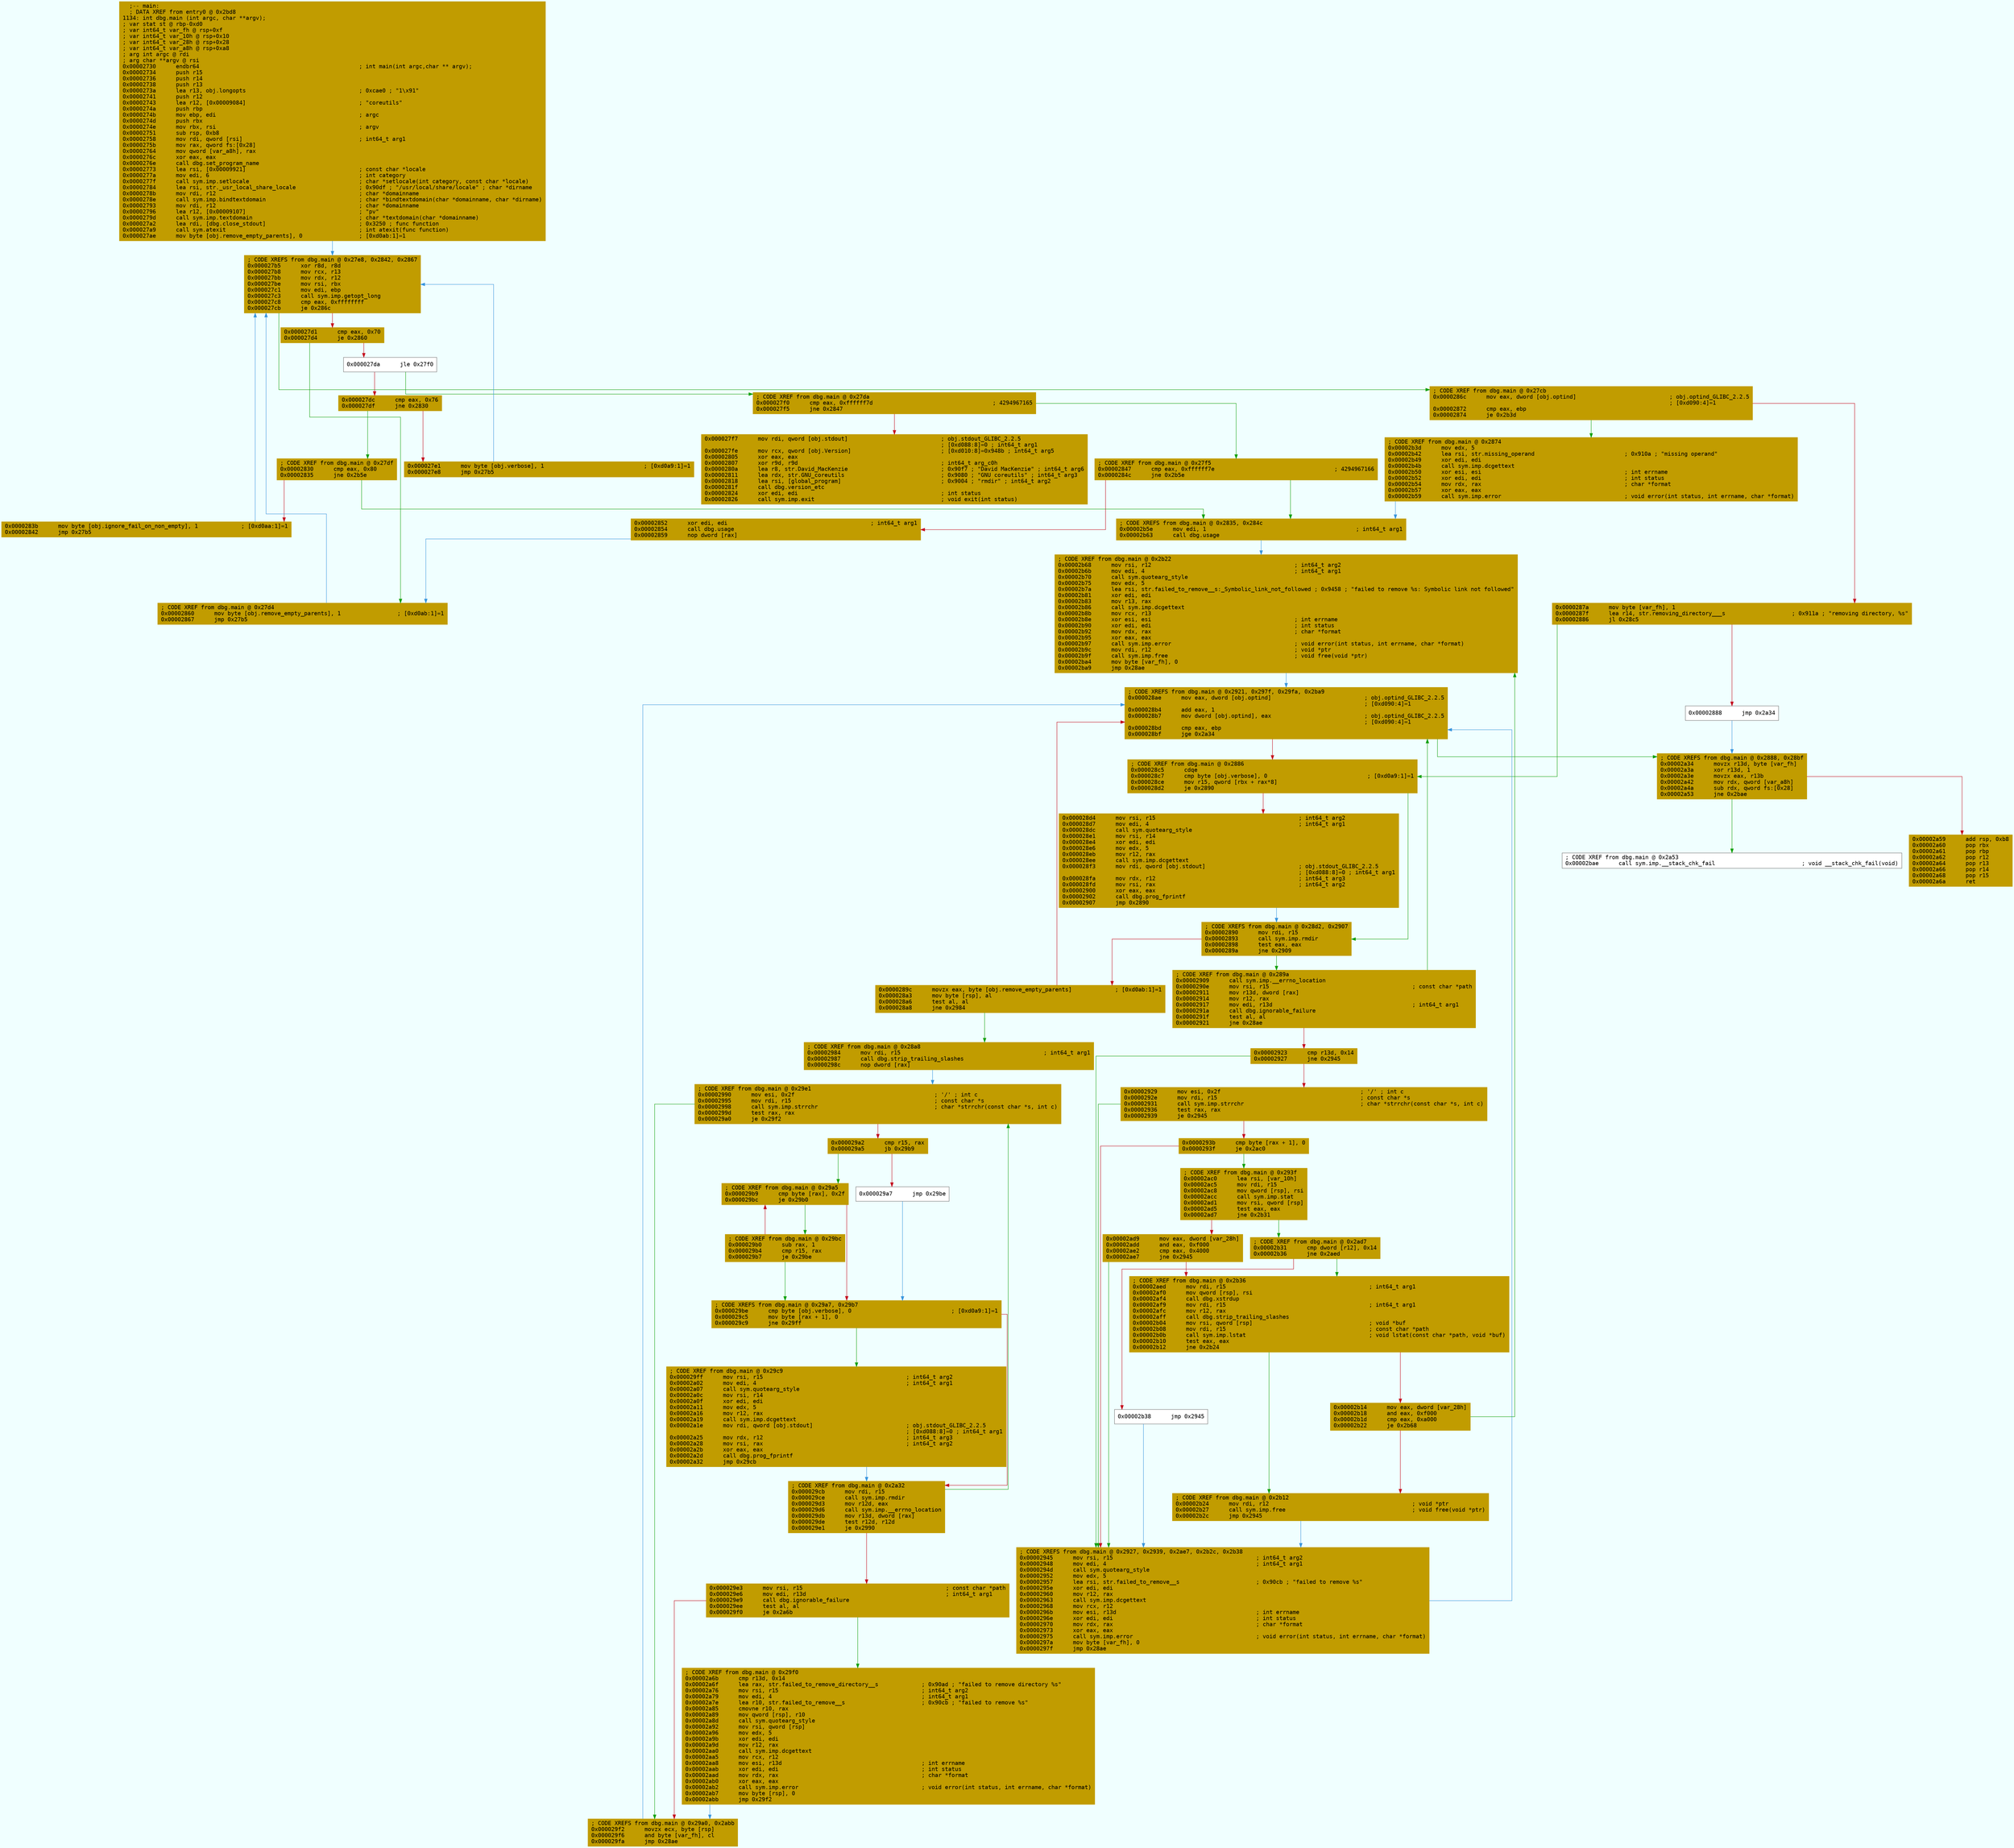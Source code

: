 digraph code {
	graph [bgcolor=azure fontsize=8 fontname="Courier" splines="ortho"];
	node [fillcolor=gray style=filled shape=box];
	edge [arrowhead="normal"];
	"0x00002730" [URL="dbg.main/0x00002730", fillcolor="#c19c00",color="#c19c00", fontname="Courier",label="  ;-- main:\l  ; DATA XREF from entry0 @ 0x2bd8\l1134: int dbg.main (int argc, char **argv);\l; var stat st @ rbp-0xd0\l; var int64_t var_fh @ rsp+0xf\l; var int64_t var_10h @ rsp+0x10\l; var int64_t var_28h @ rsp+0x28\l; var int64_t var_a8h @ rsp+0xa8\l; arg int argc @ rdi\l; arg char **argv @ rsi\l0x00002730      endbr64                                                ; int main(int argc,char ** argv);\l0x00002734      push r15\l0x00002736      push r14\l0x00002738      push r13\l0x0000273a      lea r13, obj.longopts                                  ; 0xcae0 ; \"1\\x91\"\l0x00002741      push r12\l0x00002743      lea r12, [0x00009084]                                  ; \"coreutils\"\l0x0000274a      push rbp\l0x0000274b      mov ebp, edi                                           ; argc\l0x0000274d      push rbx\l0x0000274e      mov rbx, rsi                                           ; argv\l0x00002751      sub rsp, 0xb8\l0x00002758      mov rdi, qword [rsi]                                   ; int64_t arg1\l0x0000275b      mov rax, qword fs:[0x28]\l0x00002764      mov qword [var_a8h], rax\l0x0000276c      xor eax, eax\l0x0000276e      call dbg.set_program_name\l0x00002773      lea rsi, [0x00009921]                                  ; const char *locale\l0x0000277a      mov edi, 6                                             ; int category\l0x0000277f      call sym.imp.setlocale                                 ; char *setlocale(int category, const char *locale)\l0x00002784      lea rsi, str._usr_local_share_locale                   ; 0x90df ; \"/usr/local/share/locale\" ; char *dirname\l0x0000278b      mov rdi, r12                                           ; char *domainname\l0x0000278e      call sym.imp.bindtextdomain                            ; char *bindtextdomain(char *domainname, char *dirname)\l0x00002793      mov rdi, r12                                           ; char *domainname\l0x00002796      lea r12, [0x00009107]                                  ; \"pv\"\l0x0000279d      call sym.imp.textdomain                                ; char *textdomain(char *domainname)\l0x000027a2      lea rdi, [dbg.close_stdout]                            ; 0x3250 ; func function\l0x000027a9      call sym.atexit                                        ; int atexit(func function)\l0x000027ae      mov byte [obj.remove_empty_parents], 0                 ; [0xd0ab:1]=1\l"]
	"0x000027b5" [URL="dbg.main/0x000027b5", fillcolor="#c19c00",color="#c19c00", fontname="Courier",label="; CODE XREFS from dbg.main @ 0x27e8, 0x2842, 0x2867\l0x000027b5      xor r8d, r8d\l0x000027b8      mov rcx, r13\l0x000027bb      mov rdx, r12\l0x000027be      mov rsi, rbx\l0x000027c1      mov edi, ebp\l0x000027c3      call sym.imp.getopt_long\l0x000027c8      cmp eax, 0xffffffff\l0x000027cb      je 0x286c\l"]
	"0x000027d1" [URL="dbg.main/0x000027d1", fillcolor="#c19c00",color="#c19c00", fontname="Courier",label="0x000027d1      cmp eax, 0x70\l0x000027d4      je 0x2860\l"]
	"0x000027da" [URL="dbg.main/0x000027da", fillcolor="white",color="#767676", fontname="Courier",label="0x000027da      jle 0x27f0\l"]
	"0x000027dc" [URL="dbg.main/0x000027dc", fillcolor="#c19c00",color="#c19c00", fontname="Courier",label="0x000027dc      cmp eax, 0x76\l0x000027df      jne 0x2830\l"]
	"0x000027e1" [URL="dbg.main/0x000027e1", fillcolor="#c19c00",color="#c19c00", fontname="Courier",label="0x000027e1      mov byte [obj.verbose], 1                              ; [0xd0a9:1]=1\l0x000027e8      jmp 0x27b5\l"]
	"0x000027f0" [URL="dbg.main/0x000027f0", fillcolor="#c19c00",color="#c19c00", fontname="Courier",label="; CODE XREF from dbg.main @ 0x27da\l0x000027f0      cmp eax, 0xffffff7d                                    ; 4294967165\l0x000027f5      jne 0x2847\l"]
	"0x000027f7" [URL="dbg.main/0x000027f7", fillcolor="#c19c00",color="#c19c00", fontname="Courier",label="0x000027f7      mov rdi, qword [obj.stdout]                            ; obj.stdout_GLIBC_2.2.5\l                                                                       ; [0xd088:8]=0 ; int64_t arg1\l0x000027fe      mov rcx, qword [obj.Version]                           ; [0xd010:8]=0x948b ; int64_t arg5\l0x00002805      xor eax, eax\l0x00002807      xor r9d, r9d                                           ; int64_t arg_c0h\l0x0000280a      lea r8, str.David_MacKenzie                            ; 0x90f7 ; \"David MacKenzie\" ; int64_t arg6\l0x00002811      lea rdx, str.GNU_coreutils                             ; 0x9080 ; \"GNU coreutils\" ; int64_t arg3\l0x00002818      lea rsi, [global_program]                              ; 0x9004 ; \"rmdir\" ; int64_t arg2\l0x0000281f      call dbg.version_etc\l0x00002824      xor edi, edi                                           ; int status\l0x00002826      call sym.imp.exit                                      ; void exit(int status)\l"]
	"0x00002830" [URL="dbg.main/0x00002830", fillcolor="#c19c00",color="#c19c00", fontname="Courier",label="; CODE XREF from dbg.main @ 0x27df\l0x00002830      cmp eax, 0x80\l0x00002835      jne 0x2b5e\l"]
	"0x0000283b" [URL="dbg.main/0x0000283b", fillcolor="#c19c00",color="#c19c00", fontname="Courier",label="0x0000283b      mov byte [obj.ignore_fail_on_non_empty], 1             ; [0xd0aa:1]=1\l0x00002842      jmp 0x27b5\l"]
	"0x00002847" [URL="dbg.main/0x00002847", fillcolor="#c19c00",color="#c19c00", fontname="Courier",label="; CODE XREF from dbg.main @ 0x27f5\l0x00002847      cmp eax, 0xffffff7e                                    ; 4294967166\l0x0000284c      jne 0x2b5e\l"]
	"0x00002852" [URL="dbg.main/0x00002852", fillcolor="#c19c00",color="#c19c00", fontname="Courier",label="0x00002852      xor edi, edi                                           ; int64_t arg1\l0x00002854      call dbg.usage\l0x00002859      nop dword [rax]\l"]
	"0x00002860" [URL="dbg.main/0x00002860", fillcolor="#c19c00",color="#c19c00", fontname="Courier",label="; CODE XREF from dbg.main @ 0x27d4\l0x00002860      mov byte [obj.remove_empty_parents], 1                 ; [0xd0ab:1]=1\l0x00002867      jmp 0x27b5\l"]
	"0x0000286c" [URL="dbg.main/0x0000286c", fillcolor="#c19c00",color="#c19c00", fontname="Courier",label="; CODE XREF from dbg.main @ 0x27cb\l0x0000286c      mov eax, dword [obj.optind]                            ; obj.optind_GLIBC_2.2.5\l                                                                       ; [0xd090:4]=1\l0x00002872      cmp eax, ebp\l0x00002874      je 0x2b3d\l"]
	"0x0000287a" [URL="dbg.main/0x0000287a", fillcolor="#c19c00",color="#c19c00", fontname="Courier",label="0x0000287a      mov byte [var_fh], 1\l0x0000287f      lea r14, str.removing_directory___s                    ; 0x911a ; \"removing directory, %s\"\l0x00002886      jl 0x28c5\l"]
	"0x00002888" [URL="dbg.main/0x00002888", fillcolor="white",color="#767676", fontname="Courier",label="0x00002888      jmp 0x2a34\l"]
	"0x00002890" [URL="dbg.main/0x00002890", fillcolor="#c19c00",color="#c19c00", fontname="Courier",label="; CODE XREFS from dbg.main @ 0x28d2, 0x2907\l0x00002890      mov rdi, r15\l0x00002893      call sym.imp.rmdir\l0x00002898      test eax, eax\l0x0000289a      jne 0x2909\l"]
	"0x0000289c" [URL="dbg.main/0x0000289c", fillcolor="#c19c00",color="#c19c00", fontname="Courier",label="0x0000289c      movzx eax, byte [obj.remove_empty_parents]             ; [0xd0ab:1]=1\l0x000028a3      mov byte [rsp], al\l0x000028a6      test al, al\l0x000028a8      jne 0x2984\l"]
	"0x000028ae" [URL="dbg.main/0x000028ae", fillcolor="#c19c00",color="#c19c00", fontname="Courier",label="; CODE XREFS from dbg.main @ 0x2921, 0x297f, 0x29fa, 0x2ba9\l0x000028ae      mov eax, dword [obj.optind]                            ; obj.optind_GLIBC_2.2.5\l                                                                       ; [0xd090:4]=1\l0x000028b4      add eax, 1\l0x000028b7      mov dword [obj.optind], eax                            ; obj.optind_GLIBC_2.2.5\l                                                                       ; [0xd090:4]=1\l0x000028bd      cmp eax, ebp\l0x000028bf      jge 0x2a34\l"]
	"0x000028c5" [URL="dbg.main/0x000028c5", fillcolor="#c19c00",color="#c19c00", fontname="Courier",label="; CODE XREF from dbg.main @ 0x2886\l0x000028c5      cdqe\l0x000028c7      cmp byte [obj.verbose], 0                              ; [0xd0a9:1]=1\l0x000028ce      mov r15, qword [rbx + rax*8]\l0x000028d2      je 0x2890\l"]
	"0x000028d4" [URL="dbg.main/0x000028d4", fillcolor="#c19c00",color="#c19c00", fontname="Courier",label="0x000028d4      mov rsi, r15                                           ; int64_t arg2\l0x000028d7      mov edi, 4                                             ; int64_t arg1\l0x000028dc      call sym.quotearg_style\l0x000028e1      mov rsi, r14\l0x000028e4      xor edi, edi\l0x000028e6      mov edx, 5\l0x000028eb      mov r12, rax\l0x000028ee      call sym.imp.dcgettext\l0x000028f3      mov rdi, qword [obj.stdout]                            ; obj.stdout_GLIBC_2.2.5\l                                                                       ; [0xd088:8]=0 ; int64_t arg1\l0x000028fa      mov rdx, r12                                           ; int64_t arg3\l0x000028fd      mov rsi, rax                                           ; int64_t arg2\l0x00002900      xor eax, eax\l0x00002902      call dbg.prog_fprintf\l0x00002907      jmp 0x2890\l"]
	"0x00002909" [URL="dbg.main/0x00002909", fillcolor="#c19c00",color="#c19c00", fontname="Courier",label="; CODE XREF from dbg.main @ 0x289a\l0x00002909      call sym.imp.__errno_location\l0x0000290e      mov rsi, r15                                           ; const char *path\l0x00002911      mov r13d, dword [rax]\l0x00002914      mov r12, rax\l0x00002917      mov edi, r13d                                          ; int64_t arg1\l0x0000291a      call dbg.ignorable_failure\l0x0000291f      test al, al\l0x00002921      jne 0x28ae\l"]
	"0x00002923" [URL="dbg.main/0x00002923", fillcolor="#c19c00",color="#c19c00", fontname="Courier",label="0x00002923      cmp r13d, 0x14\l0x00002927      jne 0x2945\l"]
	"0x00002929" [URL="dbg.main/0x00002929", fillcolor="#c19c00",color="#c19c00", fontname="Courier",label="0x00002929      mov esi, 0x2f                                          ; '/' ; int c\l0x0000292e      mov rdi, r15                                           ; const char *s\l0x00002931      call sym.imp.strrchr                                   ; char *strrchr(const char *s, int c)\l0x00002936      test rax, rax\l0x00002939      je 0x2945\l"]
	"0x0000293b" [URL="dbg.main/0x0000293b", fillcolor="#c19c00",color="#c19c00", fontname="Courier",label="0x0000293b      cmp byte [rax + 1], 0\l0x0000293f      je 0x2ac0\l"]
	"0x00002945" [URL="dbg.main/0x00002945", fillcolor="#c19c00",color="#c19c00", fontname="Courier",label="; CODE XREFS from dbg.main @ 0x2927, 0x2939, 0x2ae7, 0x2b2c, 0x2b38\l0x00002945      mov rsi, r15                                           ; int64_t arg2\l0x00002948      mov edi, 4                                             ; int64_t arg1\l0x0000294d      call sym.quotearg_style\l0x00002952      mov edx, 5\l0x00002957      lea rsi, str.failed_to_remove__s                       ; 0x90cb ; \"failed to remove %s\"\l0x0000295e      xor edi, edi\l0x00002960      mov r12, rax\l0x00002963      call sym.imp.dcgettext\l0x00002968      mov rcx, r12\l0x0000296b      mov esi, r13d                                          ; int errname\l0x0000296e      xor edi, edi                                           ; int status\l0x00002970      mov rdx, rax                                           ; char *format\l0x00002973      xor eax, eax\l0x00002975      call sym.imp.error                                     ; void error(int status, int errname, char *format)\l0x0000297a      mov byte [var_fh], 0\l0x0000297f      jmp 0x28ae\l"]
	"0x00002984" [URL="dbg.main/0x00002984", fillcolor="#c19c00",color="#c19c00", fontname="Courier",label="; CODE XREF from dbg.main @ 0x28a8\l0x00002984      mov rdi, r15                                           ; int64_t arg1\l0x00002987      call dbg.strip_trailing_slashes\l0x0000298c      nop dword [rax]\l"]
	"0x00002990" [URL="dbg.main/0x00002990", fillcolor="#c19c00",color="#c19c00", fontname="Courier",label="; CODE XREF from dbg.main @ 0x29e1\l0x00002990      mov esi, 0x2f                                          ; '/' ; int c\l0x00002995      mov rdi, r15                                           ; const char *s\l0x00002998      call sym.imp.strrchr                                   ; char *strrchr(const char *s, int c)\l0x0000299d      test rax, rax\l0x000029a0      je 0x29f2\l"]
	"0x000029a2" [URL="dbg.main/0x000029a2", fillcolor="#c19c00",color="#c19c00", fontname="Courier",label="0x000029a2      cmp r15, rax\l0x000029a5      jb 0x29b9\l"]
	"0x000029a7" [URL="dbg.main/0x000029a7", fillcolor="white",color="#767676", fontname="Courier",label="0x000029a7      jmp 0x29be\l"]
	"0x000029b0" [URL="dbg.main/0x000029b0", fillcolor="#c19c00",color="#c19c00", fontname="Courier",label="; CODE XREF from dbg.main @ 0x29bc\l0x000029b0      sub rax, 1\l0x000029b4      cmp r15, rax\l0x000029b7      je 0x29be\l"]
	"0x000029b9" [URL="dbg.main/0x000029b9", fillcolor="#c19c00",color="#c19c00", fontname="Courier",label="; CODE XREF from dbg.main @ 0x29a5\l0x000029b9      cmp byte [rax], 0x2f\l0x000029bc      je 0x29b0\l"]
	"0x000029be" [URL="dbg.main/0x000029be", fillcolor="#c19c00",color="#c19c00", fontname="Courier",label="; CODE XREFS from dbg.main @ 0x29a7, 0x29b7\l0x000029be      cmp byte [obj.verbose], 0                              ; [0xd0a9:1]=1\l0x000029c5      mov byte [rax + 1], 0\l0x000029c9      jne 0x29ff\l"]
	"0x000029cb" [URL="dbg.main/0x000029cb", fillcolor="#c19c00",color="#c19c00", fontname="Courier",label="; CODE XREF from dbg.main @ 0x2a32\l0x000029cb      mov rdi, r15\l0x000029ce      call sym.imp.rmdir\l0x000029d3      mov r12d, eax\l0x000029d6      call sym.imp.__errno_location\l0x000029db      mov r13d, dword [rax]\l0x000029de      test r12d, r12d\l0x000029e1      je 0x2990\l"]
	"0x000029e3" [URL="dbg.main/0x000029e3", fillcolor="#c19c00",color="#c19c00", fontname="Courier",label="0x000029e3      mov rsi, r15                                           ; const char *path\l0x000029e6      mov edi, r13d                                          ; int64_t arg1\l0x000029e9      call dbg.ignorable_failure\l0x000029ee      test al, al\l0x000029f0      je 0x2a6b\l"]
	"0x000029f2" [URL="dbg.main/0x000029f2", fillcolor="#c19c00",color="#c19c00", fontname="Courier",label="; CODE XREFS from dbg.main @ 0x29a0, 0x2abb\l0x000029f2      movzx ecx, byte [rsp]\l0x000029f6      and byte [var_fh], cl\l0x000029fa      jmp 0x28ae\l"]
	"0x000029ff" [URL="dbg.main/0x000029ff", fillcolor="#c19c00",color="#c19c00", fontname="Courier",label="; CODE XREF from dbg.main @ 0x29c9\l0x000029ff      mov rsi, r15                                           ; int64_t arg2\l0x00002a02      mov edi, 4                                             ; int64_t arg1\l0x00002a07      call sym.quotearg_style\l0x00002a0c      mov rsi, r14\l0x00002a0f      xor edi, edi\l0x00002a11      mov edx, 5\l0x00002a16      mov r12, rax\l0x00002a19      call sym.imp.dcgettext\l0x00002a1e      mov rdi, qword [obj.stdout]                            ; obj.stdout_GLIBC_2.2.5\l                                                                       ; [0xd088:8]=0 ; int64_t arg1\l0x00002a25      mov rdx, r12                                           ; int64_t arg3\l0x00002a28      mov rsi, rax                                           ; int64_t arg2\l0x00002a2b      xor eax, eax\l0x00002a2d      call dbg.prog_fprintf\l0x00002a32      jmp 0x29cb\l"]
	"0x00002a34" [URL="dbg.main/0x00002a34", fillcolor="#c19c00",color="#c19c00", fontname="Courier",label="; CODE XREFS from dbg.main @ 0x2888, 0x28bf\l0x00002a34      movzx r13d, byte [var_fh]\l0x00002a3a      xor r13d, 1\l0x00002a3e      movzx eax, r13b\l0x00002a42      mov rdx, qword [var_a8h]\l0x00002a4a      sub rdx, qword fs:[0x28]\l0x00002a53      jne 0x2bae\l"]
	"0x00002a59" [URL="dbg.main/0x00002a59", fillcolor="#c19c00",color="#c19c00", fontname="Courier",label="0x00002a59      add rsp, 0xb8\l0x00002a60      pop rbx\l0x00002a61      pop rbp\l0x00002a62      pop r12\l0x00002a64      pop r13\l0x00002a66      pop r14\l0x00002a68      pop r15\l0x00002a6a      ret\l"]
	"0x00002a6b" [URL="dbg.main/0x00002a6b", fillcolor="#c19c00",color="#c19c00", fontname="Courier",label="; CODE XREF from dbg.main @ 0x29f0\l0x00002a6b      cmp r13d, 0x14\l0x00002a6f      lea rax, str.failed_to_remove_directory__s             ; 0x90ad ; \"failed to remove directory %s\"\l0x00002a76      mov rsi, r15                                           ; int64_t arg2\l0x00002a79      mov edi, 4                                             ; int64_t arg1\l0x00002a7e      lea r10, str.failed_to_remove__s                       ; 0x90cb ; \"failed to remove %s\"\l0x00002a85      cmovne r10, rax\l0x00002a89      mov qword [rsp], r10\l0x00002a8d      call sym.quotearg_style\l0x00002a92      mov rsi, qword [rsp]\l0x00002a96      mov edx, 5\l0x00002a9b      xor edi, edi\l0x00002a9d      mov r12, rax\l0x00002aa0      call sym.imp.dcgettext\l0x00002aa5      mov rcx, r12\l0x00002aa8      mov esi, r13d                                          ; int errname\l0x00002aab      xor edi, edi                                           ; int status\l0x00002aad      mov rdx, rax                                           ; char *format\l0x00002ab0      xor eax, eax\l0x00002ab2      call sym.imp.error                                     ; void error(int status, int errname, char *format)\l0x00002ab7      mov byte [rsp], 0\l0x00002abb      jmp 0x29f2\l"]
	"0x00002ac0" [URL="dbg.main/0x00002ac0", fillcolor="#c19c00",color="#c19c00", fontname="Courier",label="; CODE XREF from dbg.main @ 0x293f\l0x00002ac0      lea rsi, [var_10h]\l0x00002ac5      mov rdi, r15\l0x00002ac8      mov qword [rsp], rsi\l0x00002acc      call sym.imp.stat\l0x00002ad1      mov rsi, qword [rsp]\l0x00002ad5      test eax, eax\l0x00002ad7      jne 0x2b31\l"]
	"0x00002ad9" [URL="dbg.main/0x00002ad9", fillcolor="#c19c00",color="#c19c00", fontname="Courier",label="0x00002ad9      mov eax, dword [var_28h]\l0x00002add      and eax, 0xf000\l0x00002ae2      cmp eax, 0x4000\l0x00002ae7      jne 0x2945\l"]
	"0x00002aed" [URL="dbg.main/0x00002aed", fillcolor="#c19c00",color="#c19c00", fontname="Courier",label="; CODE XREF from dbg.main @ 0x2b36\l0x00002aed      mov rdi, r15                                           ; int64_t arg1\l0x00002af0      mov qword [rsp], rsi\l0x00002af4      call dbg.xstrdup\l0x00002af9      mov rdi, r15                                           ; int64_t arg1\l0x00002afc      mov r12, rax\l0x00002aff      call dbg.strip_trailing_slashes\l0x00002b04      mov rsi, qword [rsp]                                   ; void *buf\l0x00002b08      mov rdi, r15                                           ; const char *path\l0x00002b0b      call sym.imp.lstat                                     ; void lstat(const char *path, void *buf)\l0x00002b10      test eax, eax\l0x00002b12      jne 0x2b24\l"]
	"0x00002b14" [URL="dbg.main/0x00002b14", fillcolor="#c19c00",color="#c19c00", fontname="Courier",label="0x00002b14      mov eax, dword [var_28h]\l0x00002b18      and eax, 0xf000\l0x00002b1d      cmp eax, 0xa000\l0x00002b22      je 0x2b68\l"]
	"0x00002b24" [URL="dbg.main/0x00002b24", fillcolor="#c19c00",color="#c19c00", fontname="Courier",label="; CODE XREF from dbg.main @ 0x2b12\l0x00002b24      mov rdi, r12                                           ; void *ptr\l0x00002b27      call sym.imp.free                                      ; void free(void *ptr)\l0x00002b2c      jmp 0x2945\l"]
	"0x00002b31" [URL="dbg.main/0x00002b31", fillcolor="#c19c00",color="#c19c00", fontname="Courier",label="; CODE XREF from dbg.main @ 0x2ad7\l0x00002b31      cmp dword [r12], 0x14\l0x00002b36      jne 0x2aed\l"]
	"0x00002b38" [URL="dbg.main/0x00002b38", fillcolor="white",color="#767676", fontname="Courier",label="0x00002b38      jmp 0x2945\l"]
	"0x00002b3d" [URL="dbg.main/0x00002b3d", fillcolor="#c19c00",color="#c19c00", fontname="Courier",label="; CODE XREF from dbg.main @ 0x2874\l0x00002b3d      mov edx, 5\l0x00002b42      lea rsi, str.missing_operand                           ; 0x910a ; \"missing operand\"\l0x00002b49      xor edi, edi\l0x00002b4b      call sym.imp.dcgettext\l0x00002b50      xor esi, esi                                           ; int errname\l0x00002b52      xor edi, edi                                           ; int status\l0x00002b54      mov rdx, rax                                           ; char *format\l0x00002b57      xor eax, eax\l0x00002b59      call sym.imp.error                                     ; void error(int status, int errname, char *format)\l"]
	"0x00002b5e" [URL="dbg.main/0x00002b5e", fillcolor="#c19c00",color="#c19c00", fontname="Courier",label="; CODE XREFS from dbg.main @ 0x2835, 0x284c\l0x00002b5e      mov edi, 1                                             ; int64_t arg1\l0x00002b63      call dbg.usage\l"]
	"0x00002b68" [URL="dbg.main/0x00002b68", fillcolor="#c19c00",color="#c19c00", fontname="Courier",label="; CODE XREF from dbg.main @ 0x2b22\l0x00002b68      mov rsi, r12                                           ; int64_t arg2\l0x00002b6b      mov edi, 4                                             ; int64_t arg1\l0x00002b70      call sym.quotearg_style\l0x00002b75      mov edx, 5\l0x00002b7a      lea rsi, str.failed_to_remove__s:_Symbolic_link_not_followed ; 0x9458 ; \"failed to remove %s: Symbolic link not followed\"\l0x00002b81      xor edi, edi\l0x00002b83      mov r13, rax\l0x00002b86      call sym.imp.dcgettext\l0x00002b8b      mov rcx, r13\l0x00002b8e      xor esi, esi                                           ; int errname\l0x00002b90      xor edi, edi                                           ; int status\l0x00002b92      mov rdx, rax                                           ; char *format\l0x00002b95      xor eax, eax\l0x00002b97      call sym.imp.error                                     ; void error(int status, int errname, char *format)\l0x00002b9c      mov rdi, r12                                           ; void *ptr\l0x00002b9f      call sym.imp.free                                      ; void free(void *ptr)\l0x00002ba4      mov byte [var_fh], 0\l0x00002ba9      jmp 0x28ae\l"]
	"0x00002bae" [URL="dbg.main/0x00002bae", fillcolor="white",color="#767676", fontname="Courier",label="; CODE XREF from dbg.main @ 0x2a53\l0x00002bae      call sym.imp.__stack_chk_fail                          ; void __stack_chk_fail(void)\l"]
        "0x00002730" -> "0x000027b5" [color="#3a96dd"];
        "0x000027b5" -> "0x0000286c" [color="#13a10e"];
        "0x000027b5" -> "0x000027d1" [color="#c50f1f"];
        "0x000027d1" -> "0x00002860" [color="#13a10e"];
        "0x000027d1" -> "0x000027da" [color="#c50f1f"];
        "0x000027da" -> "0x000027f0" [color="#13a10e"];
        "0x000027da" -> "0x000027dc" [color="#c50f1f"];
        "0x000027dc" -> "0x00002830" [color="#13a10e"];
        "0x000027dc" -> "0x000027e1" [color="#c50f1f"];
        "0x000027e1" -> "0x000027b5" [color="#3a96dd"];
        "0x000027f0" -> "0x00002847" [color="#13a10e"];
        "0x000027f0" -> "0x000027f7" [color="#c50f1f"];
        "0x00002830" -> "0x00002b5e" [color="#13a10e"];
        "0x00002830" -> "0x0000283b" [color="#c50f1f"];
        "0x0000283b" -> "0x000027b5" [color="#3a96dd"];
        "0x00002847" -> "0x00002b5e" [color="#13a10e"];
        "0x00002847" -> "0x00002852" [color="#c50f1f"];
        "0x00002852" -> "0x00002860" [color="#3a96dd"];
        "0x00002860" -> "0x000027b5" [color="#3a96dd"];
        "0x0000286c" -> "0x00002b3d" [color="#13a10e"];
        "0x0000286c" -> "0x0000287a" [color="#c50f1f"];
        "0x0000287a" -> "0x000028c5" [color="#13a10e"];
        "0x0000287a" -> "0x00002888" [color="#c50f1f"];
        "0x00002888" -> "0x00002a34" [color="#3a96dd"];
        "0x00002890" -> "0x00002909" [color="#13a10e"];
        "0x00002890" -> "0x0000289c" [color="#c50f1f"];
        "0x0000289c" -> "0x00002984" [color="#13a10e"];
        "0x0000289c" -> "0x000028ae" [color="#c50f1f"];
        "0x000028ae" -> "0x00002a34" [color="#13a10e"];
        "0x000028ae" -> "0x000028c5" [color="#c50f1f"];
        "0x000028c5" -> "0x00002890" [color="#13a10e"];
        "0x000028c5" -> "0x000028d4" [color="#c50f1f"];
        "0x000028d4" -> "0x00002890" [color="#3a96dd"];
        "0x00002909" -> "0x000028ae" [color="#13a10e"];
        "0x00002909" -> "0x00002923" [color="#c50f1f"];
        "0x00002923" -> "0x00002945" [color="#13a10e"];
        "0x00002923" -> "0x00002929" [color="#c50f1f"];
        "0x00002929" -> "0x00002945" [color="#13a10e"];
        "0x00002929" -> "0x0000293b" [color="#c50f1f"];
        "0x0000293b" -> "0x00002ac0" [color="#13a10e"];
        "0x0000293b" -> "0x00002945" [color="#c50f1f"];
        "0x00002945" -> "0x000028ae" [color="#3a96dd"];
        "0x00002984" -> "0x00002990" [color="#3a96dd"];
        "0x00002990" -> "0x000029f2" [color="#13a10e"];
        "0x00002990" -> "0x000029a2" [color="#c50f1f"];
        "0x000029a2" -> "0x000029b9" [color="#13a10e"];
        "0x000029a2" -> "0x000029a7" [color="#c50f1f"];
        "0x000029a7" -> "0x000029be" [color="#3a96dd"];
        "0x000029b0" -> "0x000029be" [color="#13a10e"];
        "0x000029b0" -> "0x000029b9" [color="#c50f1f"];
        "0x000029b9" -> "0x000029b0" [color="#13a10e"];
        "0x000029b9" -> "0x000029be" [color="#c50f1f"];
        "0x000029be" -> "0x000029ff" [color="#13a10e"];
        "0x000029be" -> "0x000029cb" [color="#c50f1f"];
        "0x000029cb" -> "0x00002990" [color="#13a10e"];
        "0x000029cb" -> "0x000029e3" [color="#c50f1f"];
        "0x000029e3" -> "0x00002a6b" [color="#13a10e"];
        "0x000029e3" -> "0x000029f2" [color="#c50f1f"];
        "0x000029f2" -> "0x000028ae" [color="#3a96dd"];
        "0x000029ff" -> "0x000029cb" [color="#3a96dd"];
        "0x00002a34" -> "0x00002bae" [color="#13a10e"];
        "0x00002a34" -> "0x00002a59" [color="#c50f1f"];
        "0x00002a6b" -> "0x000029f2" [color="#3a96dd"];
        "0x00002ac0" -> "0x00002b31" [color="#13a10e"];
        "0x00002ac0" -> "0x00002ad9" [color="#c50f1f"];
        "0x00002ad9" -> "0x00002945" [color="#13a10e"];
        "0x00002ad9" -> "0x00002aed" [color="#c50f1f"];
        "0x00002aed" -> "0x00002b24" [color="#13a10e"];
        "0x00002aed" -> "0x00002b14" [color="#c50f1f"];
        "0x00002b14" -> "0x00002b68" [color="#13a10e"];
        "0x00002b14" -> "0x00002b24" [color="#c50f1f"];
        "0x00002b24" -> "0x00002945" [color="#3a96dd"];
        "0x00002b31" -> "0x00002aed" [color="#13a10e"];
        "0x00002b31" -> "0x00002b38" [color="#c50f1f"];
        "0x00002b38" -> "0x00002945" [color="#3a96dd"];
        "0x00002b3d" -> "0x00002b5e" [color="#3a96dd"];
        "0x00002b5e" -> "0x00002b68" [color="#3a96dd"];
        "0x00002b68" -> "0x000028ae" [color="#3a96dd"];
}
